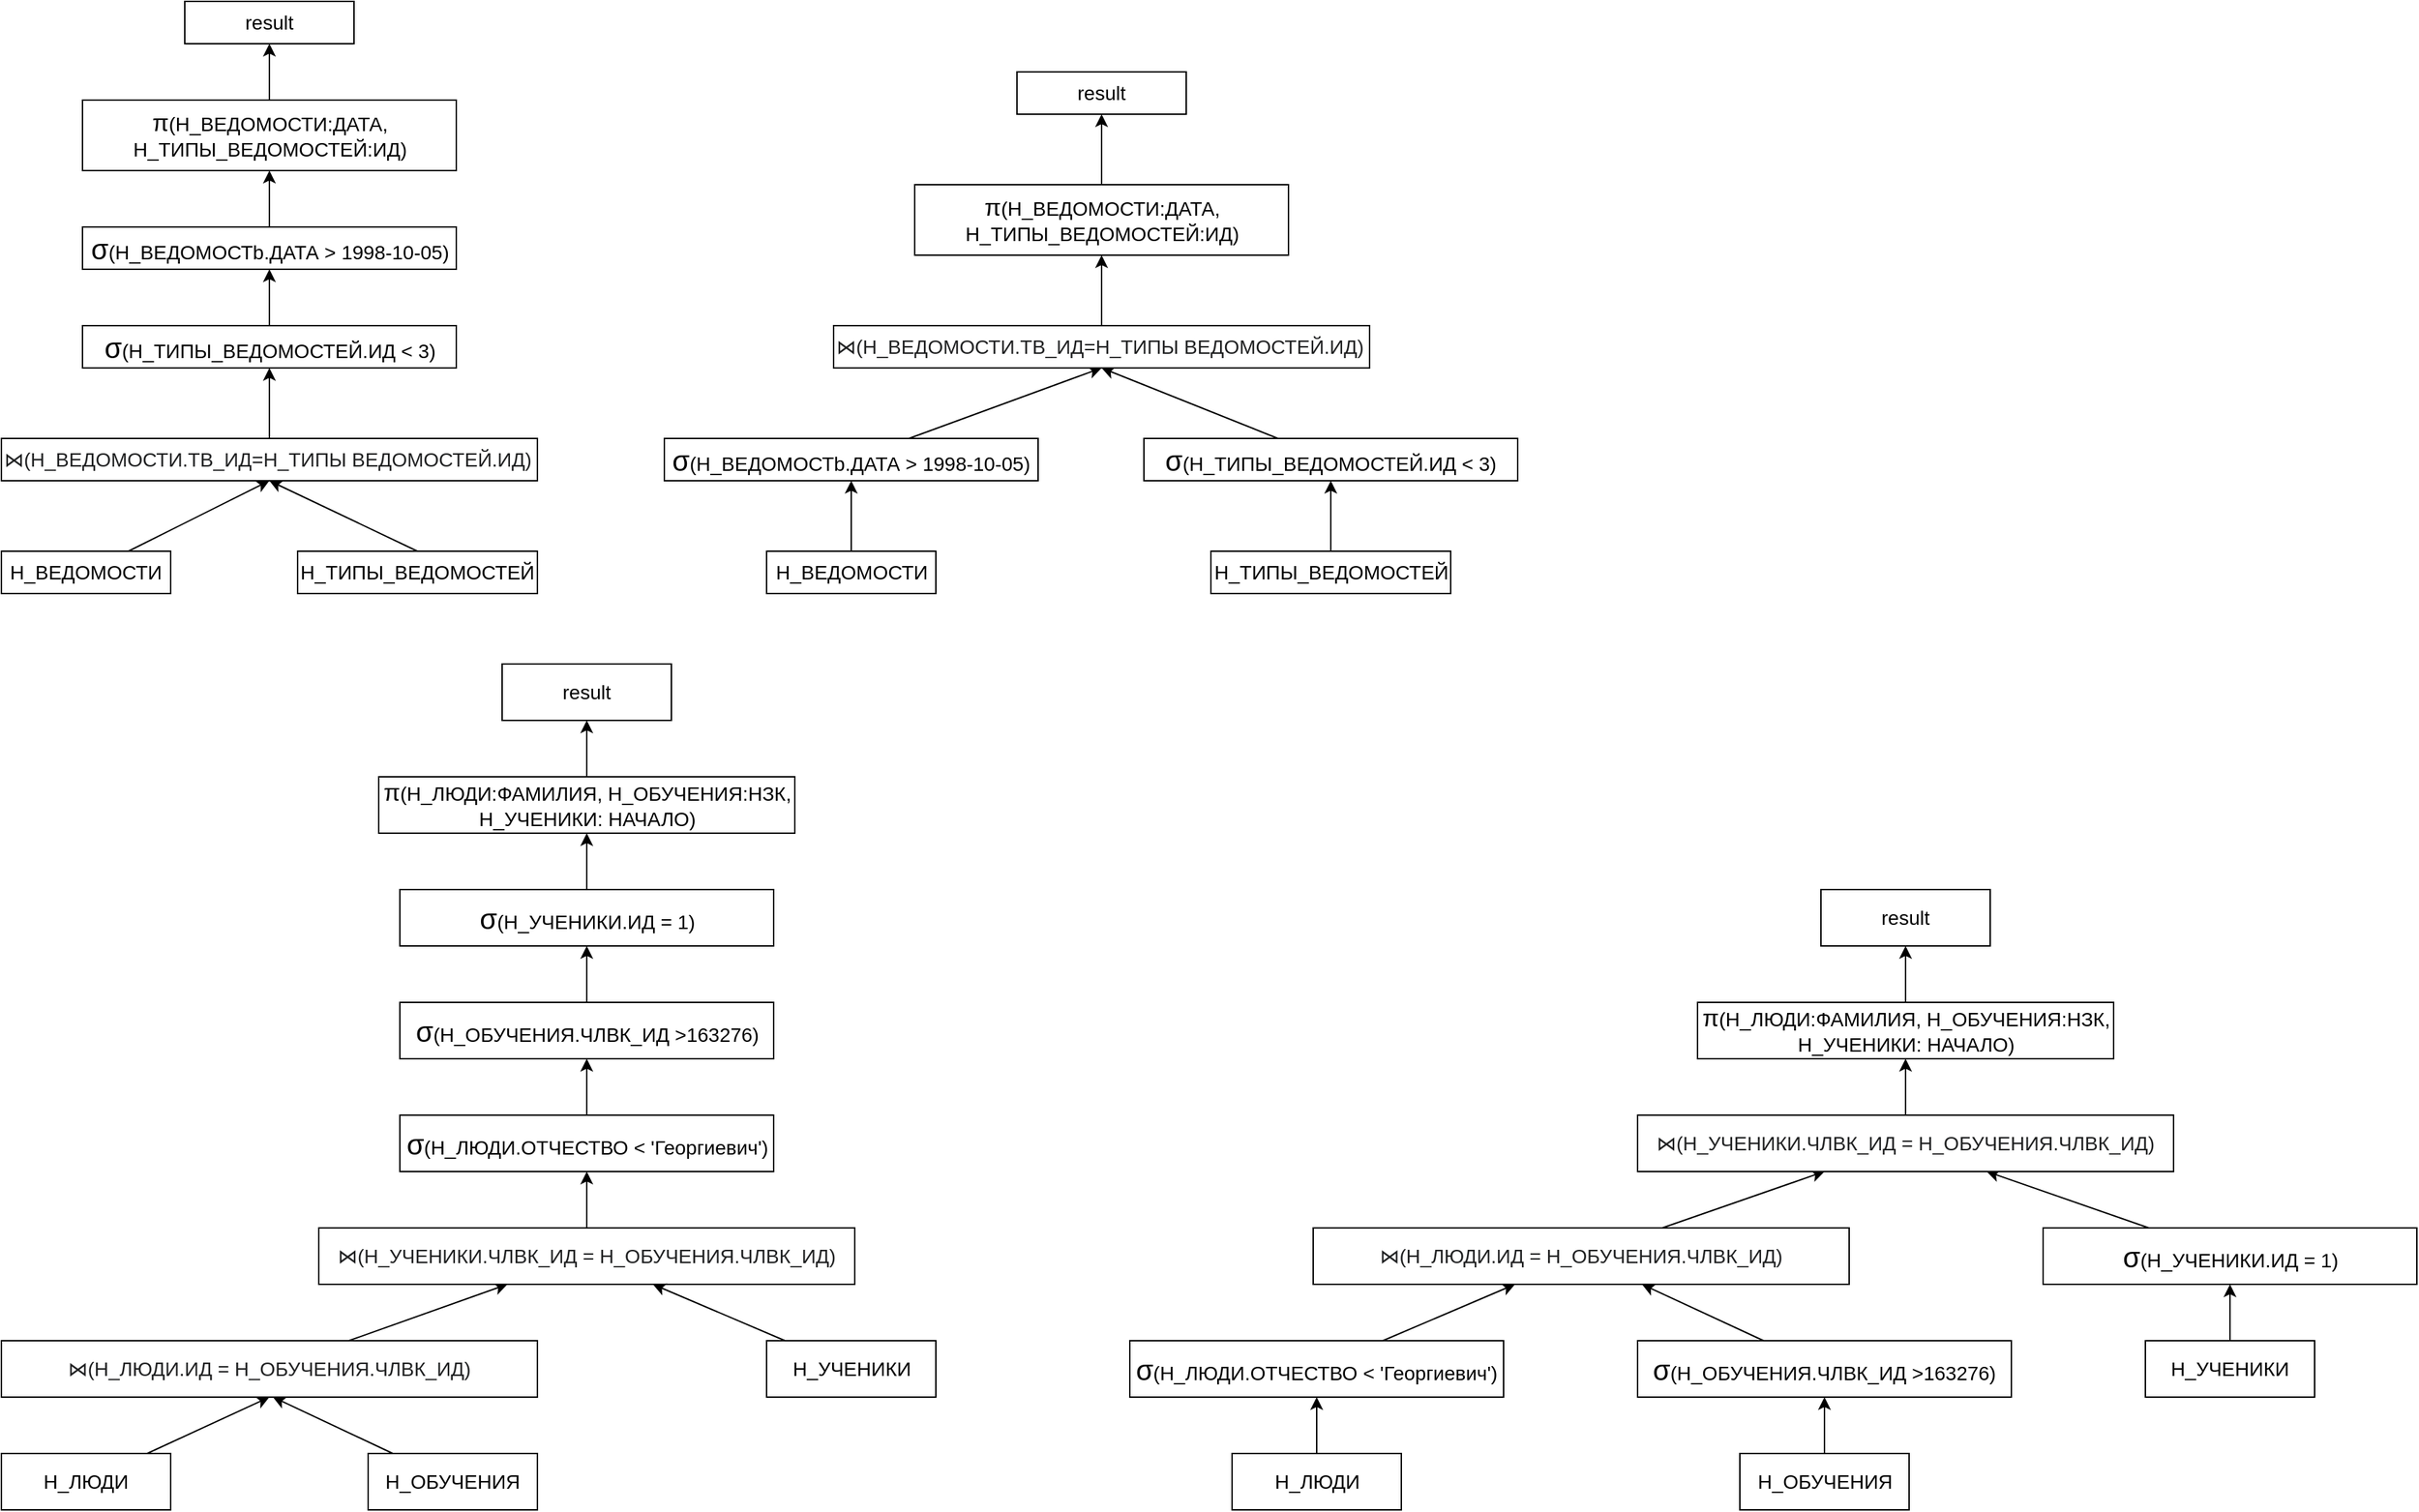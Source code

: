 <mxfile version="13.8.9" type="google"><diagram id="t6SxbklAbSdXNAm0-48z" name="Page-1"><mxGraphModel dx="1413" dy="807" grid="1" gridSize="10" guides="1" tooltips="1" connect="1" arrows="1" fold="1" page="1" pageScale="1" pageWidth="850" pageHeight="1100" math="0" shadow="0"><root><mxCell id="0"/><mxCell id="1" parent="0"/><mxCell id="yvZVAZP33nXGqfZ073F4-9" style="edgeStyle=none;rounded=0;orthogonalLoop=1;jettySize=auto;html=1;entryX=0.5;entryY=1;entryDx=0;entryDy=0;" edge="1" parent="1" source="yvZVAZP33nXGqfZ073F4-2" target="yvZVAZP33nXGqfZ073F4-8"><mxGeometry relative="1" as="geometry"/></mxCell><mxCell id="yvZVAZP33nXGqfZ073F4-2" value="&lt;font color=&quot;#202122&quot; face=&quot;sans-serif&quot; size=&quot;1&quot;&gt;&lt;span style=&quot;background-color: rgb(255 , 255 , 255) ; font-size: 14px&quot;&gt;⋈(Н_ВЕДОМОСТИ.ТВ_ИД=Н_ТИПЫ ВЕДОМОСТЕЙ.ИД)&lt;/span&gt;&lt;/font&gt;" style="rounded=0;whiteSpace=wrap;html=1;align=left;" vertex="1" parent="1"><mxGeometry x="40" y="320" width="380" height="30" as="geometry"/></mxCell><mxCell id="yvZVAZP33nXGqfZ073F4-5" style="rounded=0;orthogonalLoop=1;jettySize=auto;html=1;entryX=0.5;entryY=1;entryDx=0;entryDy=0;" edge="1" parent="1" source="yvZVAZP33nXGqfZ073F4-3" target="yvZVAZP33nXGqfZ073F4-2"><mxGeometry relative="1" as="geometry"/></mxCell><mxCell id="yvZVAZP33nXGqfZ073F4-3" value="&lt;font style=&quot;font-size: 14px&quot;&gt;Н_ВЕДОМОСТИ&lt;/font&gt;" style="rounded=0;whiteSpace=wrap;html=1;" vertex="1" parent="1"><mxGeometry x="40" y="400" width="120" height="30" as="geometry"/></mxCell><mxCell id="yvZVAZP33nXGqfZ073F4-6" style="rounded=0;orthogonalLoop=1;jettySize=auto;html=1;exitX=0.5;exitY=0;exitDx=0;exitDy=0;entryX=0.5;entryY=1;entryDx=0;entryDy=0;" edge="1" parent="1" source="yvZVAZP33nXGqfZ073F4-4" target="yvZVAZP33nXGqfZ073F4-2"><mxGeometry relative="1" as="geometry"><mxPoint x="230" y="340" as="targetPoint"/></mxGeometry></mxCell><mxCell id="yvZVAZP33nXGqfZ073F4-4" value="&lt;font style=&quot;font-size: 14px&quot;&gt;Н_ТИПЫ_ВЕДОМОСТЕЙ&lt;/font&gt;" style="rounded=0;whiteSpace=wrap;html=1;" vertex="1" parent="1"><mxGeometry x="250" y="400" width="170" height="30" as="geometry"/></mxCell><mxCell id="yvZVAZP33nXGqfZ073F4-11" style="edgeStyle=none;rounded=0;orthogonalLoop=1;jettySize=auto;html=1;" edge="1" parent="1" source="yvZVAZP33nXGqfZ073F4-8" target="yvZVAZP33nXGqfZ073F4-10"><mxGeometry relative="1" as="geometry"/></mxCell><mxCell id="yvZVAZP33nXGqfZ073F4-8" value="&lt;font style=&quot;font-size: 20px&quot;&gt;σ&lt;/font&gt;&lt;font style=&quot;font-size: 14px&quot;&gt;(Н_ТИПЫ_ВЕДОМОСТЕЙ.ИД &amp;lt; 3)&lt;/font&gt;" style="rounded=0;whiteSpace=wrap;html=1;" vertex="1" parent="1"><mxGeometry x="97.5" y="240" width="265" height="30" as="geometry"/></mxCell><mxCell id="yvZVAZP33nXGqfZ073F4-13" style="edgeStyle=none;rounded=0;orthogonalLoop=1;jettySize=auto;html=1;" edge="1" parent="1" source="yvZVAZP33nXGqfZ073F4-10" target="yvZVAZP33nXGqfZ073F4-12"><mxGeometry relative="1" as="geometry"/></mxCell><mxCell id="yvZVAZP33nXGqfZ073F4-10" value="&lt;font style=&quot;font-size: 20px&quot;&gt;σ&lt;/font&gt;&lt;font style=&quot;font-size: 14px&quot;&gt;(Н_ВЕДОМОСТb.ДАТА &amp;gt; 1998-10-05)&lt;/font&gt;" style="rounded=0;whiteSpace=wrap;html=1;" vertex="1" parent="1"><mxGeometry x="97.5" y="170" width="265" height="30" as="geometry"/></mxCell><mxCell id="yvZVAZP33nXGqfZ073F4-16" style="edgeStyle=none;rounded=0;orthogonalLoop=1;jettySize=auto;html=1;entryX=0.5;entryY=1;entryDx=0;entryDy=0;" edge="1" parent="1" source="yvZVAZP33nXGqfZ073F4-12" target="yvZVAZP33nXGqfZ073F4-15"><mxGeometry relative="1" as="geometry"/></mxCell><mxCell id="yvZVAZP33nXGqfZ073F4-12" value="&lt;font style=&quot;font-size: 17px&quot;&gt;π&lt;/font&gt;&lt;font style=&quot;font-size: 14px&quot;&gt;(Н_ВЕДОМОСТИ:ДАТА, Н_ТИПЫ_ВЕДОМОСТЕЙ:ИД)&lt;/font&gt;" style="rounded=0;whiteSpace=wrap;html=1;" vertex="1" parent="1"><mxGeometry x="97.5" y="80" width="265" height="50" as="geometry"/></mxCell><mxCell id="yvZVAZP33nXGqfZ073F4-15" value="&lt;span style=&quot;font-size: 14px&quot;&gt;result&lt;/span&gt;" style="rounded=0;whiteSpace=wrap;html=1;" vertex="1" parent="1"><mxGeometry x="170" y="10" width="120" height="30" as="geometry"/></mxCell><mxCell id="yvZVAZP33nXGqfZ073F4-21" style="edgeStyle=none;rounded=0;orthogonalLoop=1;jettySize=auto;html=1;" edge="1" parent="1" source="yvZVAZP33nXGqfZ073F4-17" target="yvZVAZP33nXGqfZ073F4-18"><mxGeometry relative="1" as="geometry"/></mxCell><mxCell id="yvZVAZP33nXGqfZ073F4-17" value="&lt;font style=&quot;font-size: 14px&quot;&gt;Н_ВЕДОМОСТИ&lt;/font&gt;" style="rounded=0;whiteSpace=wrap;html=1;" vertex="1" parent="1"><mxGeometry x="582.5" y="400" width="120" height="30" as="geometry"/></mxCell><mxCell id="yvZVAZP33nXGqfZ073F4-24" style="edgeStyle=none;rounded=0;orthogonalLoop=1;jettySize=auto;html=1;entryX=0.5;entryY=1;entryDx=0;entryDy=0;" edge="1" parent="1" source="yvZVAZP33nXGqfZ073F4-18" target="yvZVAZP33nXGqfZ073F4-23"><mxGeometry relative="1" as="geometry"/></mxCell><mxCell id="yvZVAZP33nXGqfZ073F4-18" value="&lt;font style=&quot;font-size: 20px&quot;&gt;σ&lt;/font&gt;&lt;font style=&quot;font-size: 14px&quot;&gt;(Н_ВЕДОМОСТb.ДАТА &amp;gt; 1998-10-05)&lt;/font&gt;" style="rounded=0;whiteSpace=wrap;html=1;" vertex="1" parent="1"><mxGeometry x="510" y="320" width="265" height="30" as="geometry"/></mxCell><mxCell id="yvZVAZP33nXGqfZ073F4-25" style="edgeStyle=none;rounded=0;orthogonalLoop=1;jettySize=auto;html=1;" edge="1" parent="1" source="yvZVAZP33nXGqfZ073F4-19"><mxGeometry relative="1" as="geometry"><mxPoint x="820" y="270" as="targetPoint"/></mxGeometry></mxCell><mxCell id="yvZVAZP33nXGqfZ073F4-19" value="&lt;font style=&quot;font-size: 20px&quot;&gt;σ&lt;/font&gt;&lt;font style=&quot;font-size: 14px&quot;&gt;(Н_ТИПЫ_ВЕДОМОСТЕЙ.ИД &amp;lt; 3)&lt;/font&gt;" style="rounded=0;whiteSpace=wrap;html=1;" vertex="1" parent="1"><mxGeometry x="850" y="320" width="265" height="30" as="geometry"/></mxCell><mxCell id="yvZVAZP33nXGqfZ073F4-22" style="edgeStyle=none;rounded=0;orthogonalLoop=1;jettySize=auto;html=1;" edge="1" parent="1" source="yvZVAZP33nXGqfZ073F4-20" target="yvZVAZP33nXGqfZ073F4-19"><mxGeometry relative="1" as="geometry"/></mxCell><mxCell id="yvZVAZP33nXGqfZ073F4-20" value="&lt;font style=&quot;font-size: 14px&quot;&gt;Н_ТИПЫ_ВЕДОМОСТЕЙ&lt;/font&gt;" style="rounded=0;whiteSpace=wrap;html=1;" vertex="1" parent="1"><mxGeometry x="897.5" y="400" width="170" height="30" as="geometry"/></mxCell><mxCell id="yvZVAZP33nXGqfZ073F4-27" style="edgeStyle=none;rounded=0;orthogonalLoop=1;jettySize=auto;html=1;" edge="1" parent="1" source="yvZVAZP33nXGqfZ073F4-23" target="yvZVAZP33nXGqfZ073F4-26"><mxGeometry relative="1" as="geometry"/></mxCell><mxCell id="yvZVAZP33nXGqfZ073F4-23" value="&lt;font color=&quot;#202122&quot; face=&quot;sans-serif&quot; size=&quot;1&quot;&gt;&lt;span style=&quot;background-color: rgb(255 , 255 , 255) ; font-size: 14px&quot;&gt;⋈(Н_ВЕДОМОСТИ.ТВ_ИД=Н_ТИПЫ ВЕДОМОСТЕЙ.ИД)&lt;/span&gt;&lt;/font&gt;" style="rounded=0;whiteSpace=wrap;html=1;align=left;" vertex="1" parent="1"><mxGeometry x="630" y="240" width="380" height="30" as="geometry"/></mxCell><mxCell id="yvZVAZP33nXGqfZ073F4-29" style="edgeStyle=none;rounded=0;orthogonalLoop=1;jettySize=auto;html=1;" edge="1" parent="1" source="yvZVAZP33nXGqfZ073F4-26" target="yvZVAZP33nXGqfZ073F4-28"><mxGeometry relative="1" as="geometry"/></mxCell><mxCell id="yvZVAZP33nXGqfZ073F4-26" value="&lt;font style=&quot;font-size: 17px&quot;&gt;π&lt;/font&gt;&lt;font style=&quot;font-size: 14px&quot;&gt;(Н_ВЕДОМОСТИ:ДАТА, Н_ТИПЫ_ВЕДОМОСТЕЙ:ИД)&lt;/font&gt;" style="rounded=0;whiteSpace=wrap;html=1;" vertex="1" parent="1"><mxGeometry x="687.5" y="140" width="265" height="50" as="geometry"/></mxCell><mxCell id="yvZVAZP33nXGqfZ073F4-28" value="&lt;span style=&quot;font-size: 14px&quot;&gt;result&lt;/span&gt;" style="rounded=0;whiteSpace=wrap;html=1;" vertex="1" parent="1"><mxGeometry x="760" y="60" width="120" height="30" as="geometry"/></mxCell><mxCell id="yvZVAZP33nXGqfZ073F4-33" style="edgeStyle=none;rounded=0;orthogonalLoop=1;jettySize=auto;html=1;entryX=0.5;entryY=1;entryDx=0;entryDy=0;" edge="1" parent="1" source="yvZVAZP33nXGqfZ073F4-30" target="yvZVAZP33nXGqfZ073F4-32"><mxGeometry relative="1" as="geometry"/></mxCell><mxCell id="yvZVAZP33nXGqfZ073F4-30" value="&lt;span style=&quot;font-size: 14px&quot;&gt;Н_ЛЮДИ&lt;/span&gt;" style="rounded=0;whiteSpace=wrap;html=1;" vertex="1" parent="1"><mxGeometry x="40" y="1040" width="120" height="40" as="geometry"/></mxCell><mxCell id="yvZVAZP33nXGqfZ073F4-34" style="edgeStyle=none;rounded=0;orthogonalLoop=1;jettySize=auto;html=1;" edge="1" parent="1" source="yvZVAZP33nXGqfZ073F4-31"><mxGeometry relative="1" as="geometry"><mxPoint x="232.5" y="1000" as="targetPoint"/></mxGeometry></mxCell><mxCell id="yvZVAZP33nXGqfZ073F4-31" value="&lt;font style=&quot;font-size: 14px&quot;&gt;Н_ОБУЧЕНИЯ&lt;/font&gt;" style="rounded=0;whiteSpace=wrap;html=1;" vertex="1" parent="1"><mxGeometry x="300" y="1040" width="120" height="40" as="geometry"/></mxCell><mxCell id="yvZVAZP33nXGqfZ073F4-37" style="edgeStyle=none;rounded=0;orthogonalLoop=1;jettySize=auto;html=1;" edge="1" parent="1" source="yvZVAZP33nXGqfZ073F4-32" target="yvZVAZP33nXGqfZ073F4-35"><mxGeometry relative="1" as="geometry"/></mxCell><mxCell id="yvZVAZP33nXGqfZ073F4-32" value="&lt;font color=&quot;#202122&quot; face=&quot;sans-serif&quot; size=&quot;1&quot;&gt;&lt;span style=&quot;background-color: rgb(255 , 255 , 255) ; font-size: 14px&quot;&gt;⋈(Н_ЛЮДИ.ИД = Н_ОБУЧЕНИЯ.ЧЛВК_ИД)&lt;/span&gt;&lt;/font&gt;" style="rounded=0;whiteSpace=wrap;html=1;align=center;" vertex="1" parent="1"><mxGeometry x="40" y="960" width="380" height="40" as="geometry"/></mxCell><mxCell id="yvZVAZP33nXGqfZ073F4-41" style="edgeStyle=none;rounded=0;orthogonalLoop=1;jettySize=auto;html=1;entryX=0.5;entryY=1;entryDx=0;entryDy=0;" edge="1" parent="1" source="yvZVAZP33nXGqfZ073F4-35" target="yvZVAZP33nXGqfZ073F4-40"><mxGeometry relative="1" as="geometry"/></mxCell><mxCell id="yvZVAZP33nXGqfZ073F4-35" value="&lt;font color=&quot;#202122&quot; face=&quot;sans-serif&quot; size=&quot;1&quot;&gt;&lt;span style=&quot;background-color: rgb(255 , 255 , 255) ; font-size: 14px&quot;&gt;⋈(Н_УЧЕНИКИ.ЧЛВК_ИД = Н_ОБУЧЕНИЯ.ЧЛВК_ИД)&lt;/span&gt;&lt;/font&gt;" style="rounded=0;whiteSpace=wrap;html=1;align=center;" vertex="1" parent="1"><mxGeometry x="265" y="880" width="380" height="40" as="geometry"/></mxCell><mxCell id="yvZVAZP33nXGqfZ073F4-38" style="edgeStyle=none;rounded=0;orthogonalLoop=1;jettySize=auto;html=1;" edge="1" parent="1" source="yvZVAZP33nXGqfZ073F4-36" target="yvZVAZP33nXGqfZ073F4-35"><mxGeometry relative="1" as="geometry"/></mxCell><mxCell id="yvZVAZP33nXGqfZ073F4-36" value="&lt;span style=&quot;font-size: 14px&quot;&gt;Н_УЧЕНИКИ&lt;/span&gt;" style="rounded=0;whiteSpace=wrap;html=1;" vertex="1" parent="1"><mxGeometry x="582.5" y="960" width="120" height="40" as="geometry"/></mxCell><mxCell id="yvZVAZP33nXGqfZ073F4-45" style="edgeStyle=none;rounded=0;orthogonalLoop=1;jettySize=auto;html=1;" edge="1" parent="1" source="yvZVAZP33nXGqfZ073F4-40" target="yvZVAZP33nXGqfZ073F4-42"><mxGeometry relative="1" as="geometry"/></mxCell><mxCell id="yvZVAZP33nXGqfZ073F4-40" value="&lt;font style=&quot;font-size: 20px&quot;&gt;σ&lt;/font&gt;&lt;font style=&quot;font-size: 14px&quot;&gt;(Н_ЛЮДИ.ОТЧЕСТВО &amp;lt; 'Георгиевич')&lt;/font&gt;" style="rounded=0;whiteSpace=wrap;html=1;" vertex="1" parent="1"><mxGeometry x="322.5" y="800" width="265" height="40" as="geometry"/></mxCell><mxCell id="yvZVAZP33nXGqfZ073F4-46" style="edgeStyle=none;rounded=0;orthogonalLoop=1;jettySize=auto;html=1;" edge="1" parent="1" source="yvZVAZP33nXGqfZ073F4-42" target="yvZVAZP33nXGqfZ073F4-43"><mxGeometry relative="1" as="geometry"/></mxCell><mxCell id="yvZVAZP33nXGqfZ073F4-42" value="&lt;font style=&quot;font-size: 20px&quot;&gt;σ&lt;/font&gt;&lt;font style=&quot;font-size: 14px&quot;&gt;(Н_ОБУЧЕНИЯ.ЧЛВК_ИД &amp;gt;163276)&lt;/font&gt;" style="rounded=0;whiteSpace=wrap;html=1;" vertex="1" parent="1"><mxGeometry x="322.5" y="720" width="265" height="40" as="geometry"/></mxCell><mxCell id="yvZVAZP33nXGqfZ073F4-65" style="edgeStyle=none;rounded=0;orthogonalLoop=1;jettySize=auto;html=1;" edge="1" parent="1" source="yvZVAZP33nXGqfZ073F4-43" target="yvZVAZP33nXGqfZ073F4-44"><mxGeometry relative="1" as="geometry"/></mxCell><mxCell id="yvZVAZP33nXGqfZ073F4-43" value="&lt;font style=&quot;font-size: 20px&quot;&gt;σ&lt;/font&gt;&lt;font style=&quot;font-size: 14px&quot;&gt;(Н_УЧЕНИКИ.ИД = 1)&lt;/font&gt;" style="rounded=0;whiteSpace=wrap;html=1;" vertex="1" parent="1"><mxGeometry x="322.5" y="640" width="265" height="40" as="geometry"/></mxCell><mxCell id="yvZVAZP33nXGqfZ073F4-48" style="edgeStyle=none;rounded=0;orthogonalLoop=1;jettySize=auto;html=1;" edge="1" parent="1" source="yvZVAZP33nXGqfZ073F4-44" target="yvZVAZP33nXGqfZ073F4-47"><mxGeometry relative="1" as="geometry"/></mxCell><mxCell id="yvZVAZP33nXGqfZ073F4-44" value="&lt;font style=&quot;font-size: 17px&quot;&gt;π&lt;/font&gt;&lt;font style=&quot;font-size: 14px&quot;&gt;(Н_ЛЮДИ:ФАМИЛИЯ, Н_ОБУЧЕНИЯ:НЗК, Н_УЧЕНИКИ: НАЧАЛО)&lt;/font&gt;" style="rounded=0;whiteSpace=wrap;html=1;" vertex="1" parent="1"><mxGeometry x="307.5" y="560" width="295" height="40" as="geometry"/></mxCell><mxCell id="yvZVAZP33nXGqfZ073F4-47" value="&lt;span style=&quot;font-size: 14px&quot;&gt;result&lt;/span&gt;" style="rounded=0;whiteSpace=wrap;html=1;" vertex="1" parent="1"><mxGeometry x="395" y="480" width="120" height="40" as="geometry"/></mxCell><mxCell id="yvZVAZP33nXGqfZ073F4-55" style="edgeStyle=none;rounded=0;orthogonalLoop=1;jettySize=auto;html=1;" edge="1" parent="1" source="yvZVAZP33nXGqfZ073F4-49" target="yvZVAZP33nXGqfZ073F4-51"><mxGeometry relative="1" as="geometry"/></mxCell><mxCell id="yvZVAZP33nXGqfZ073F4-49" value="&lt;span style=&quot;font-size: 14px&quot;&gt;Н_ЛЮДИ&lt;/span&gt;" style="rounded=0;whiteSpace=wrap;html=1;" vertex="1" parent="1"><mxGeometry x="912.5" y="1040" width="120" height="40" as="geometry"/></mxCell><mxCell id="yvZVAZP33nXGqfZ073F4-53" style="edgeStyle=none;rounded=0;orthogonalLoop=1;jettySize=auto;html=1;" edge="1" parent="1" source="yvZVAZP33nXGqfZ073F4-50" target="yvZVAZP33nXGqfZ073F4-52"><mxGeometry relative="1" as="geometry"/></mxCell><mxCell id="yvZVAZP33nXGqfZ073F4-50" value="&lt;font style=&quot;font-size: 14px&quot;&gt;Н_ОБУЧЕНИЯ&lt;/font&gt;" style="rounded=0;whiteSpace=wrap;html=1;" vertex="1" parent="1"><mxGeometry x="1272.5" y="1040" width="120" height="40" as="geometry"/></mxCell><mxCell id="yvZVAZP33nXGqfZ073F4-57" style="edgeStyle=none;rounded=0;orthogonalLoop=1;jettySize=auto;html=1;" edge="1" parent="1" source="yvZVAZP33nXGqfZ073F4-51" target="yvZVAZP33nXGqfZ073F4-56"><mxGeometry relative="1" as="geometry"/></mxCell><mxCell id="yvZVAZP33nXGqfZ073F4-51" value="&lt;font style=&quot;font-size: 20px&quot;&gt;σ&lt;/font&gt;&lt;font style=&quot;font-size: 14px&quot;&gt;(Н_ЛЮДИ.ОТЧЕСТВО &amp;lt; 'Георгиевич')&lt;/font&gt;" style="rounded=0;whiteSpace=wrap;html=1;" vertex="1" parent="1"><mxGeometry x="840" y="960" width="265" height="40" as="geometry"/></mxCell><mxCell id="yvZVAZP33nXGqfZ073F4-58" style="edgeStyle=none;rounded=0;orthogonalLoop=1;jettySize=auto;html=1;" edge="1" parent="1" source="yvZVAZP33nXGqfZ073F4-52" target="yvZVAZP33nXGqfZ073F4-56"><mxGeometry relative="1" as="geometry"/></mxCell><mxCell id="yvZVAZP33nXGqfZ073F4-52" value="&lt;font style=&quot;font-size: 20px&quot;&gt;σ&lt;/font&gt;&lt;font style=&quot;font-size: 14px&quot;&gt;(Н_ОБУЧЕНИЯ.ЧЛВК_ИД &amp;gt;163276)&lt;/font&gt;" style="rounded=0;whiteSpace=wrap;html=1;" vertex="1" parent="1"><mxGeometry x="1200" y="960" width="265" height="40" as="geometry"/></mxCell><mxCell id="yvZVAZP33nXGqfZ073F4-63" style="edgeStyle=none;rounded=0;orthogonalLoop=1;jettySize=auto;html=1;" edge="1" parent="1" source="yvZVAZP33nXGqfZ073F4-56" target="yvZVAZP33nXGqfZ073F4-62"><mxGeometry relative="1" as="geometry"/></mxCell><mxCell id="yvZVAZP33nXGqfZ073F4-56" value="&lt;font color=&quot;#202122&quot; face=&quot;sans-serif&quot; size=&quot;1&quot;&gt;&lt;span style=&quot;background-color: rgb(255 , 255 , 255) ; font-size: 14px&quot;&gt;⋈(Н_ЛЮДИ.ИД = Н_ОБУЧЕНИЯ.ЧЛВК_ИД)&lt;/span&gt;&lt;/font&gt;" style="rounded=0;whiteSpace=wrap;html=1;align=center;" vertex="1" parent="1"><mxGeometry x="970" y="880" width="380" height="40" as="geometry"/></mxCell><mxCell id="yvZVAZP33nXGqfZ073F4-61" style="edgeStyle=none;rounded=0;orthogonalLoop=1;jettySize=auto;html=1;" edge="1" parent="1" source="yvZVAZP33nXGqfZ073F4-59" target="yvZVAZP33nXGqfZ073F4-60"><mxGeometry relative="1" as="geometry"/></mxCell><mxCell id="yvZVAZP33nXGqfZ073F4-59" value="&lt;span style=&quot;font-size: 14px&quot;&gt;Н_УЧЕНИКИ&lt;/span&gt;" style="rounded=0;whiteSpace=wrap;html=1;" vertex="1" parent="1"><mxGeometry x="1560" y="960" width="120" height="40" as="geometry"/></mxCell><mxCell id="yvZVAZP33nXGqfZ073F4-64" style="edgeStyle=none;rounded=0;orthogonalLoop=1;jettySize=auto;html=1;" edge="1" parent="1" source="yvZVAZP33nXGqfZ073F4-60" target="yvZVAZP33nXGqfZ073F4-62"><mxGeometry relative="1" as="geometry"/></mxCell><mxCell id="yvZVAZP33nXGqfZ073F4-60" value="&lt;font style=&quot;font-size: 20px&quot;&gt;σ&lt;/font&gt;&lt;font style=&quot;font-size: 14px&quot;&gt;(Н_УЧЕНИКИ.ИД = 1)&lt;/font&gt;" style="rounded=0;whiteSpace=wrap;html=1;" vertex="1" parent="1"><mxGeometry x="1487.5" y="880" width="265" height="40" as="geometry"/></mxCell><mxCell id="yvZVAZP33nXGqfZ073F4-68" style="edgeStyle=none;rounded=0;orthogonalLoop=1;jettySize=auto;html=1;" edge="1" parent="1" source="yvZVAZP33nXGqfZ073F4-62" target="yvZVAZP33nXGqfZ073F4-66"><mxGeometry relative="1" as="geometry"/></mxCell><mxCell id="yvZVAZP33nXGqfZ073F4-62" value="&lt;font color=&quot;#202122&quot; face=&quot;sans-serif&quot; size=&quot;1&quot;&gt;&lt;span style=&quot;background-color: rgb(255 , 255 , 255) ; font-size: 14px&quot;&gt;⋈(Н_УЧЕНИКИ.ЧЛВК_ИД = Н_ОБУЧЕНИЯ.ЧЛВК_ИД)&lt;/span&gt;&lt;/font&gt;" style="rounded=0;whiteSpace=wrap;html=1;align=center;" vertex="1" parent="1"><mxGeometry x="1200" y="800" width="380" height="40" as="geometry"/></mxCell><mxCell id="yvZVAZP33nXGqfZ073F4-69" style="edgeStyle=none;rounded=0;orthogonalLoop=1;jettySize=auto;html=1;" edge="1" parent="1" source="yvZVAZP33nXGqfZ073F4-66" target="yvZVAZP33nXGqfZ073F4-67"><mxGeometry relative="1" as="geometry"/></mxCell><mxCell id="yvZVAZP33nXGqfZ073F4-66" value="&lt;font style=&quot;font-size: 17px&quot;&gt;π&lt;/font&gt;&lt;font style=&quot;font-size: 14px&quot;&gt;(Н_ЛЮДИ:ФАМИЛИЯ, Н_ОБУЧЕНИЯ:НЗК, Н_УЧЕНИКИ: НАЧАЛО)&lt;/font&gt;" style="rounded=0;whiteSpace=wrap;html=1;" vertex="1" parent="1"><mxGeometry x="1242.5" y="720" width="295" height="40" as="geometry"/></mxCell><mxCell id="yvZVAZP33nXGqfZ073F4-67" value="&lt;span style=&quot;font-size: 14px&quot;&gt;result&lt;/span&gt;" style="rounded=0;whiteSpace=wrap;html=1;" vertex="1" parent="1"><mxGeometry x="1330" y="640" width="120" height="40" as="geometry"/></mxCell></root></mxGraphModel></diagram></mxfile>
